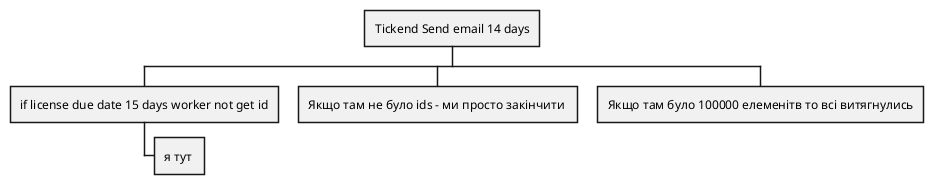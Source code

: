 @startuml
@startwbs

* Tickend Send email 14 days

** if license due date 15 days worker not get id
*** я тут 


** Якщо там не було ids - ми просто закінчити 
** Якщо там було 100000 елеменітв то всі витягнулись

@endwbs
@enduml
